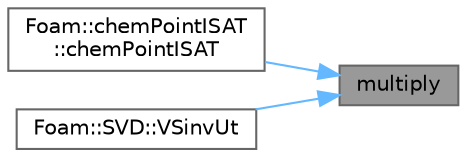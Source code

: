 digraph "multiply"
{
 // LATEX_PDF_SIZE
  bgcolor="transparent";
  edge [fontname=Helvetica,fontsize=10,labelfontname=Helvetica,labelfontsize=10];
  node [fontname=Helvetica,fontsize=10,shape=box,height=0.2,width=0.4];
  rankdir="RL";
  Node1 [id="Node000001",label="multiply",height=0.2,width=0.4,color="gray40", fillcolor="grey60", style="filled", fontcolor="black",tooltip=" "];
  Node1 -> Node2 [id="edge1_Node000001_Node000002",dir="back",color="steelblue1",style="solid",tooltip=" "];
  Node2 [id="Node000002",label="Foam::chemPointISAT\l::chemPointISAT",height=0.2,width=0.4,color="grey40", fillcolor="white", style="filled",URL="$classFoam_1_1chemPointISAT.html#aac7bbd04177cbe0ce374318e71b5d4e7",tooltip=" "];
  Node1 -> Node3 [id="edge2_Node000001_Node000003",dir="back",color="steelblue1",style="solid",tooltip=" "];
  Node3 [id="Node000003",label="Foam::SVD::VSinvUt",height=0.2,width=0.4,color="grey40", fillcolor="white", style="filled",URL="$classFoam_1_1SVD.html#a2449485a7a75f621cc77a4a9169bc48c",tooltip=" "];
}
